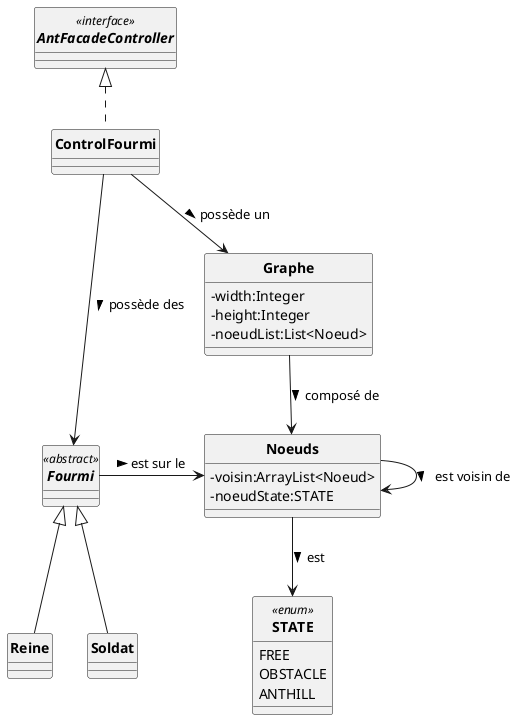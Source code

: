 @startuml
'https://plantuml.com/sequence-diagram
skinparam style strictuml
skinparam classAttributeIconSize 0
skinparam circledCharacterRadius 0
skinparam circledCharacterFontSize 0
skinparam classFontStyle Bold
'autonumber

interface AntFacadeController<<interface>>{

}

enum STATE <<enum>> {
    FREE
    OBSTACLE
    ANTHILL
}


class Graphe {
     -width:Integer
     -height:Integer
     -noeudList:List<Noeud>
}
class Noeuds{
    -voisin:ArrayList<Noeud>
    -noeudState:STATE
}

abstract Fourmi <<abstract>>{

}

class Reine extends Fourmi{

}

class Soldat extends Fourmi{

}

class ControlFourmi implements AntFacadeController{

}

Noeuds -> Noeuds : est voisin de >
ControlFourmi --> Graphe : possède un >
ControlFourmi ---> Fourmi : possède des >
Graphe --> Noeuds : composé de >
Fourmi  -> Noeuds : est sur le >
Noeuds -->  STATE : est >

@enduml